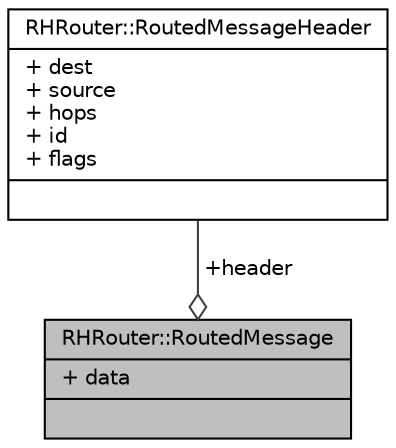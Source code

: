 digraph "RHRouter::RoutedMessage"
{
 // LATEX_PDF_SIZE
  edge [fontname="Helvetica",fontsize="10",labelfontname="Helvetica",labelfontsize="10"];
  node [fontname="Helvetica",fontsize="10",shape=record];
  Node1 [label="{RHRouter::RoutedMessage\n|+ data\l|}",height=0.2,width=0.4,color="black", fillcolor="grey75", style="filled", fontcolor="black",tooltip="Defines the structure of a RHRouter message."];
  Node2 -> Node1 [color="grey25",fontsize="10",style="solid",label=" +header" ,arrowhead="odiamond",fontname="Helvetica"];
  Node2 [label="{RHRouter::RoutedMessageHeader\n|+ dest\l+ source\l+ hops\l+ id\l+ flags\l|}",height=0.2,width=0.4,color="black", fillcolor="white", style="filled",URL="$struct_r_h_router_1_1_routed_message_header.html",tooltip="Defines the structure of the RHRouter message header, used to keep track of end-to-end delivery param..."];
}
